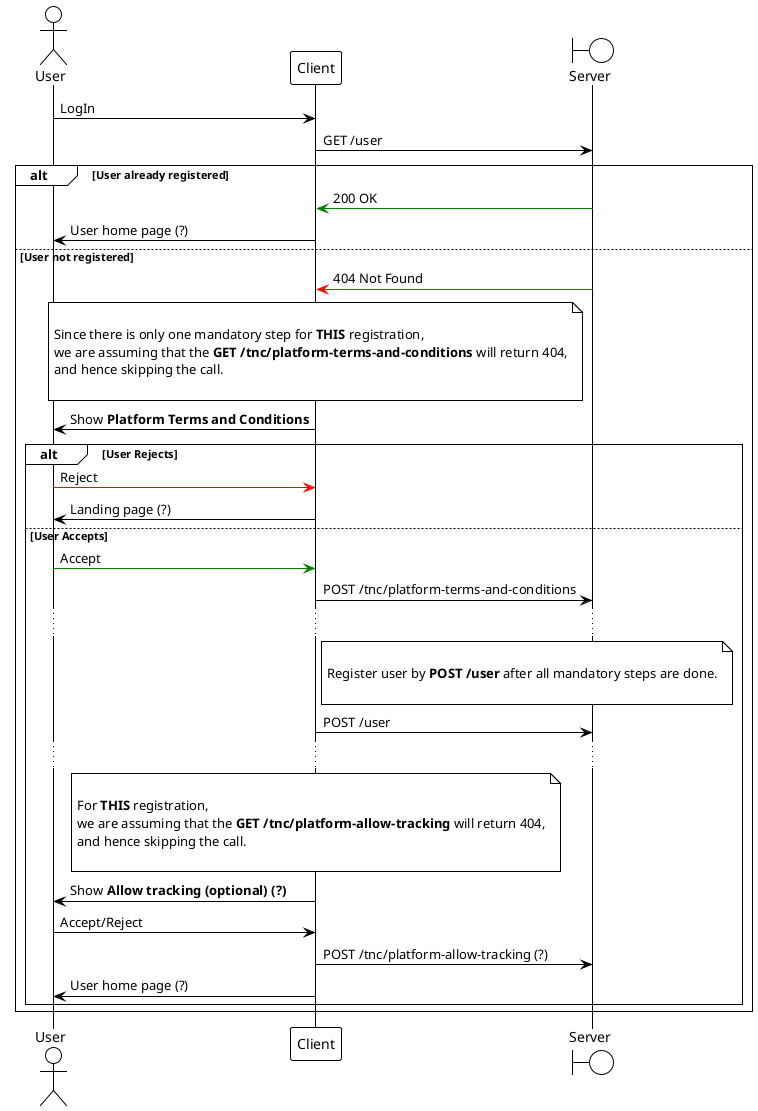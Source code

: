 @startuml

'!theme amiga
'!theme blueprint
'!theme crt-amber
!theme plain

actor User as user
participant Client as client
boundary Server as server

user -> client : LogIn

client -> server: GET /user

alt User already registered

client <-[#green] server: 200 OK

user <- client : User home page (?)

else User not registered

client <-[#red] server: 404 Not Found

note over client

Since there is only one mandatory step for **THIS** registration,
we are assuming that the **GET /tnc/platform-terms-and-conditions** will return 404,
and hence skipping the call.

end note

user <- client : Show **Platform Terms and Conditions**

alt User Rejects

user -[#red]> client : Reject

user <- client : Landing page (?)

else User Accepts

user -[#green]> client : Accept

client -> server: POST /tnc/platform-terms-and-conditions

...

note right of client

Register user by **POST /user** after all mandatory steps are done.

end note

client -> server: POST /user

...

note over client

For **THIS** registration,
we are assuming that the **GET /tnc/platform-allow-tracking** will return 404,
and hence skipping the call.

end note

user <- client : Show **Allow tracking (optional) (?) **
user -> client : Accept/Reject

client -> server: POST /tnc/platform-allow-tracking (?)

user <- client : User home page (?)

end

end

@enduml